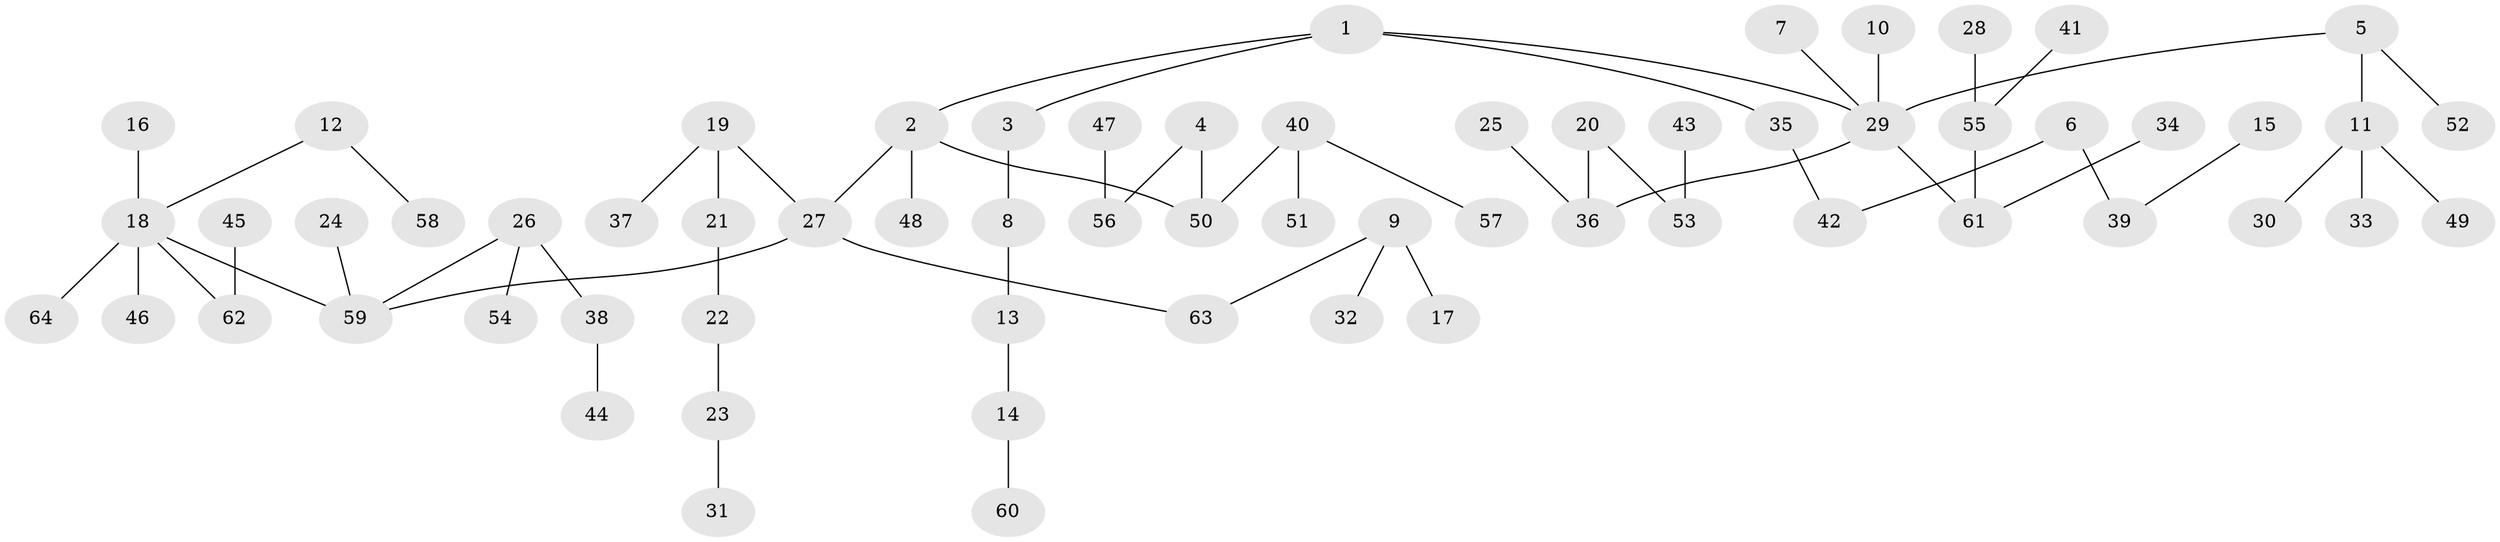 // original degree distribution, {4: 0.08888888888888889, 3: 0.12222222222222222, 7: 0.022222222222222223, 2: 0.24444444444444444, 5: 0.022222222222222223, 1: 0.5}
// Generated by graph-tools (version 1.1) at 2025/37/03/04/25 23:37:29]
// undirected, 64 vertices, 63 edges
graph export_dot {
  node [color=gray90,style=filled];
  1;
  2;
  3;
  4;
  5;
  6;
  7;
  8;
  9;
  10;
  11;
  12;
  13;
  14;
  15;
  16;
  17;
  18;
  19;
  20;
  21;
  22;
  23;
  24;
  25;
  26;
  27;
  28;
  29;
  30;
  31;
  32;
  33;
  34;
  35;
  36;
  37;
  38;
  39;
  40;
  41;
  42;
  43;
  44;
  45;
  46;
  47;
  48;
  49;
  50;
  51;
  52;
  53;
  54;
  55;
  56;
  57;
  58;
  59;
  60;
  61;
  62;
  63;
  64;
  1 -- 2 [weight=1.0];
  1 -- 3 [weight=1.0];
  1 -- 29 [weight=1.0];
  1 -- 35 [weight=1.0];
  2 -- 27 [weight=1.0];
  2 -- 48 [weight=1.0];
  2 -- 50 [weight=1.0];
  3 -- 8 [weight=1.0];
  4 -- 50 [weight=1.0];
  4 -- 56 [weight=1.0];
  5 -- 11 [weight=1.0];
  5 -- 29 [weight=1.0];
  5 -- 52 [weight=1.0];
  6 -- 39 [weight=1.0];
  6 -- 42 [weight=1.0];
  7 -- 29 [weight=1.0];
  8 -- 13 [weight=1.0];
  9 -- 17 [weight=1.0];
  9 -- 32 [weight=1.0];
  9 -- 63 [weight=1.0];
  10 -- 29 [weight=1.0];
  11 -- 30 [weight=1.0];
  11 -- 33 [weight=1.0];
  11 -- 49 [weight=1.0];
  12 -- 18 [weight=1.0];
  12 -- 58 [weight=1.0];
  13 -- 14 [weight=1.0];
  14 -- 60 [weight=1.0];
  15 -- 39 [weight=1.0];
  16 -- 18 [weight=1.0];
  18 -- 46 [weight=1.0];
  18 -- 59 [weight=1.0];
  18 -- 62 [weight=1.0];
  18 -- 64 [weight=1.0];
  19 -- 21 [weight=1.0];
  19 -- 27 [weight=1.0];
  19 -- 37 [weight=1.0];
  20 -- 36 [weight=1.0];
  20 -- 53 [weight=1.0];
  21 -- 22 [weight=1.0];
  22 -- 23 [weight=1.0];
  23 -- 31 [weight=1.0];
  24 -- 59 [weight=1.0];
  25 -- 36 [weight=1.0];
  26 -- 38 [weight=1.0];
  26 -- 54 [weight=1.0];
  26 -- 59 [weight=1.0];
  27 -- 59 [weight=1.0];
  27 -- 63 [weight=1.0];
  28 -- 55 [weight=1.0];
  29 -- 36 [weight=1.0];
  29 -- 61 [weight=1.0];
  34 -- 61 [weight=1.0];
  35 -- 42 [weight=1.0];
  38 -- 44 [weight=1.0];
  40 -- 50 [weight=1.0];
  40 -- 51 [weight=1.0];
  40 -- 57 [weight=1.0];
  41 -- 55 [weight=1.0];
  43 -- 53 [weight=1.0];
  45 -- 62 [weight=1.0];
  47 -- 56 [weight=1.0];
  55 -- 61 [weight=1.0];
}
